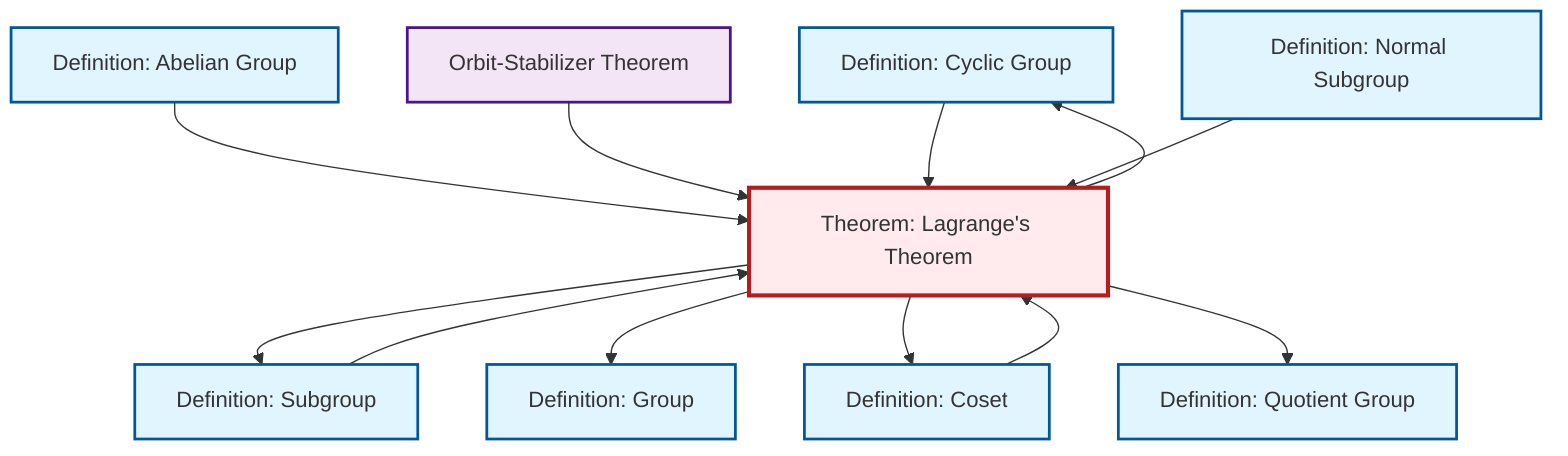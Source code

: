 graph TD
    classDef definition fill:#e1f5fe,stroke:#01579b,stroke-width:2px
    classDef theorem fill:#f3e5f5,stroke:#4a148c,stroke-width:2px
    classDef axiom fill:#fff3e0,stroke:#e65100,stroke-width:2px
    classDef example fill:#e8f5e9,stroke:#1b5e20,stroke-width:2px
    classDef current fill:#ffebee,stroke:#b71c1c,stroke-width:3px
    def-cyclic-group["Definition: Cyclic Group"]:::definition
    def-normal-subgroup["Definition: Normal Subgroup"]:::definition
    def-subgroup["Definition: Subgroup"]:::definition
    def-group["Definition: Group"]:::definition
    def-abelian-group["Definition: Abelian Group"]:::definition
    thm-orbit-stabilizer["Orbit-Stabilizer Theorem"]:::theorem
    thm-lagrange["Theorem: Lagrange's Theorem"]:::theorem
    def-quotient-group["Definition: Quotient Group"]:::definition
    def-coset["Definition: Coset"]:::definition
    thm-lagrange --> def-subgroup
    thm-lagrange --> def-cyclic-group
    def-abelian-group --> thm-lagrange
    thm-lagrange --> def-group
    thm-orbit-stabilizer --> thm-lagrange
    def-cyclic-group --> thm-lagrange
    def-normal-subgroup --> thm-lagrange
    thm-lagrange --> def-coset
    def-subgroup --> thm-lagrange
    def-coset --> thm-lagrange
    thm-lagrange --> def-quotient-group
    class thm-lagrange current